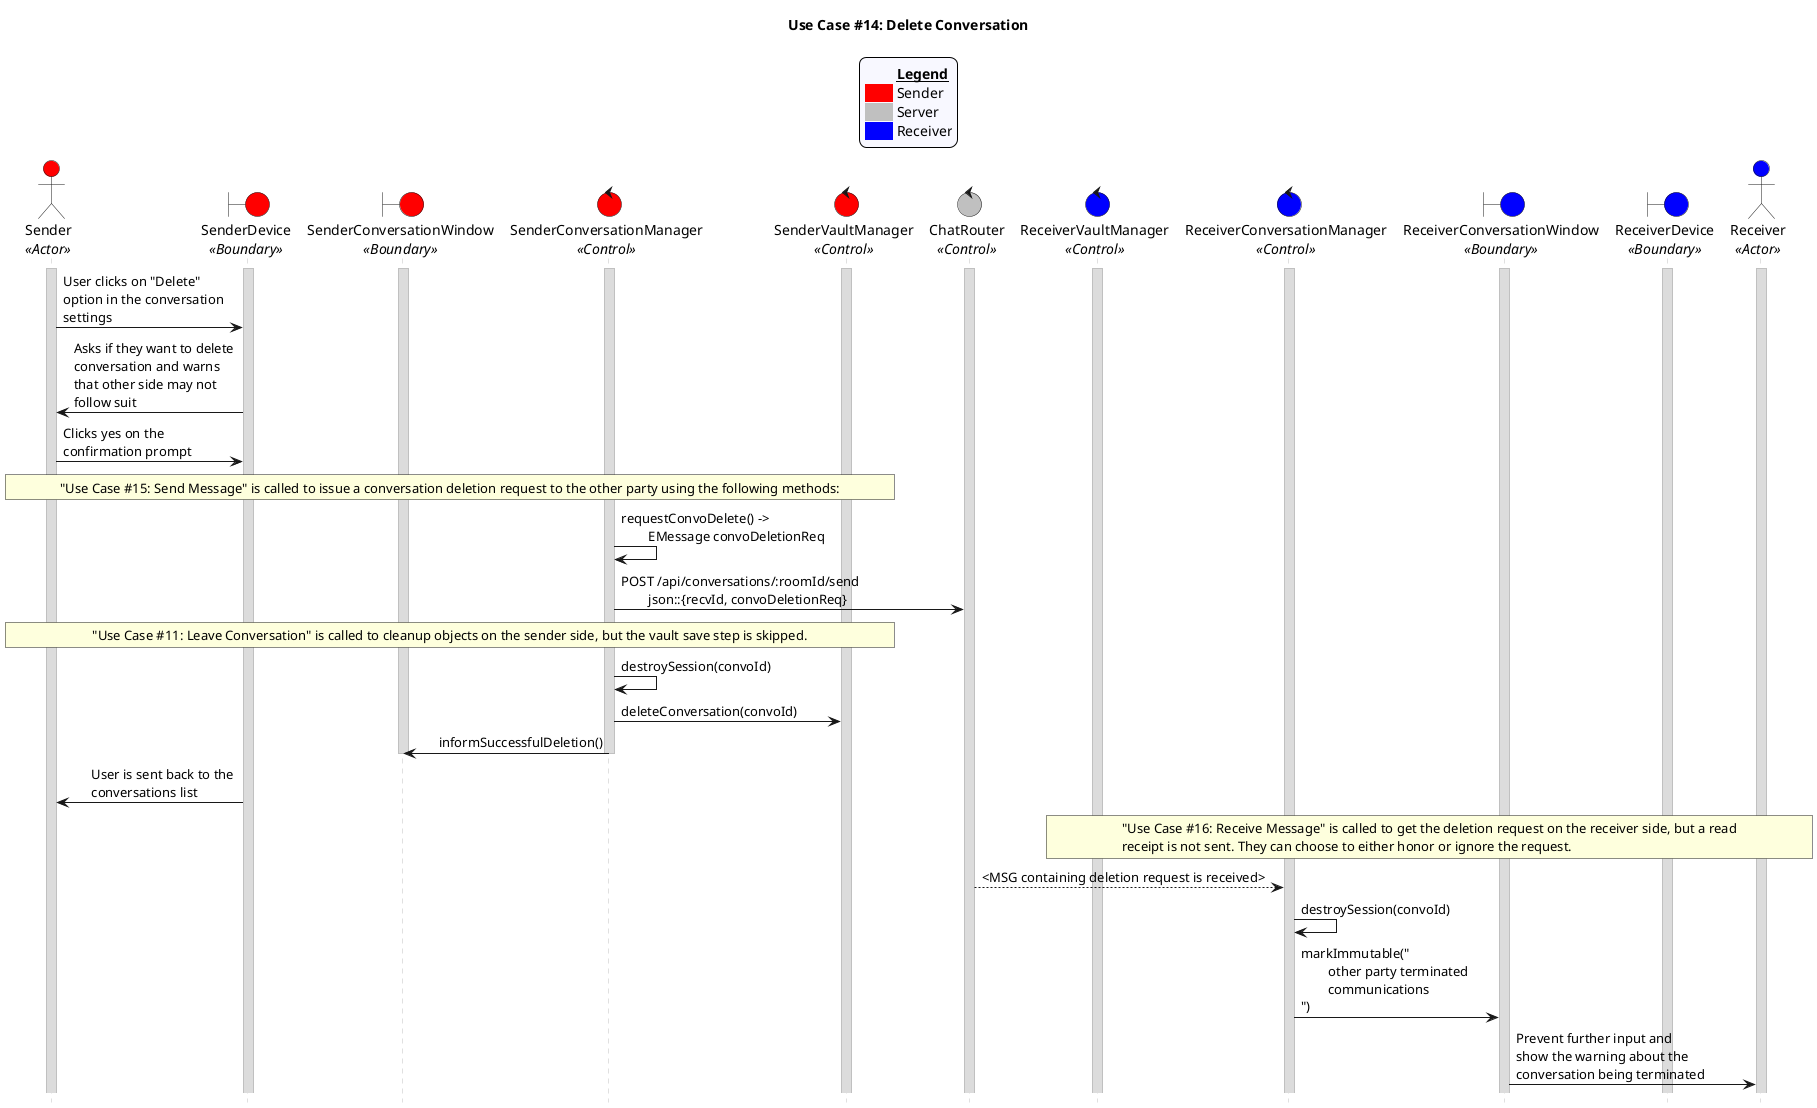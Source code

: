 
@startuml uc14
title "Use Case #14: Delete Conversation"

'Styling goes here
hide footbox
skinparam stereotypePosition bottom
skinparam sequenceMessageAlign direction
skinparam sequence {
	LifeLineBorderColor #Silver
	LifeLineBackgroundColor #Gainsboro
}

'Add a legend plus styling
skinparam legend {
	backgroundColor #GhostWhite
	entrySeparator #GhostWhite
}

legend top
	<#GhostWhite,#GhostWhite>|	|= __Legend__ |
	|<#red> | Sender|
	|<#silver> | Server|
	|<#blue> | Receiver|
endlegend

'Setup the objects involved here
actor Sender as s <<Actor>> #red
boundary SenderDevice as sd <<Boundary>> #red
boundary SenderConversationWindow as scw <<Boundary>> #red
control SenderConversationManager as scm <<Control>> #red
control SenderVaultManager as svm <<Control>> #red
control ChatRouter as cr <<Control>> #silver
control ReceiverVaultManager as rvm <<Control>> #blue
control ReceiverConversationManager as rcm <<Control>> #blue
boundary ReceiverConversationWindow as rcw <<Boundary>> #blue
boundary ReceiverDevice as rd <<Boundary>> #blue
actor Receiver as r <<Actor>> #blue

'Setup persistent objects here
activate s
activate sd
activate scw
activate scm
activate svm
activate cr
activate rvm
activate rcm
activate rcw
activate rd
activate r

'--- FLOW OF CONTROL STARTS HERE ---
'The user clicks on the options button for the chat room and selects “Delete”. This is the initiating party.
s -> sd: User clicks on "Delete" \noption in the conversation \nsettings

'The user’s device asks the user if they want to delete the chat. The user will be warned that the chat room on the other side may not be immediately deleted once this is done
sd -> s: Asks if they want to delete \nconversation and warns \nthat other side may not \nfollow suit

'The user clicks “Yes” on the confirmation prompt asking them to delete the chat.
s -> sd: Clicks yes on the \nconfirmation prompt

'The user’s device creates a deletion request for the other user and calls Use Case 15: Send Chat to pass the request to the other party.
rnote over s, svm
	"Use Case #15: Send Message" is called to issue a conversation deletion request to the other party using the following methods:
endrnote
scm -> scm: requestConvoDelete() -> \n\tEMessage convoDeletionReq
scm -> cr: POST /api/conversations/:roomId/send \n\tjson::{recvId, convoDeletionReq}

'User is brought back to the chats list and the chat is removed from the list.
rnote over s, svm
	"Use Case #11: Leave Conversation" is called to cleanup objects on the sender side, but the vault save step is skipped.
endrnote

'The initiating user’s device nullifies the double ratchet, session keypair, and the session is marked as closed. The session is then purged from their vault.
scm -> scm: destroySession(convoId)
scm -> svm: deleteConversation(convoId)
scm -> scw: informSuccessfulDeletion()
deactivate scm
deactivate scw
sd -> s: User is sent back to the \nconversations list

'===================== receiver's turn to act

'The responding user receives the chat via Use Case 16: Receive Chat and detects the close request.
rnote over r, rvm
	"Use Case #16: Receive Message" is called to get the deletion request on the receiver side, but a read
	receipt is not sent. They can choose to either honor or ignore the request.
endrnote
cr --> rcm: <MSG containing deletion request is received>

'The responding user nullifies the double ratchet, session keypair, and the session is marked as closed.
rcm -> rcm: destroySession(convoId)
rcm -> rcw: markImmutable("\n\tother party terminated \n\tcommunications\n")
rcw -> r: Prevent further input and \nshow the warning about the \nconversation being terminated






'The responding user’s chat has a message informing them that the initiating user terminated the chat session and sending of messages is disallowed.











'--- FLOW OF CONTROL ENDS HERE   ---

@enduml